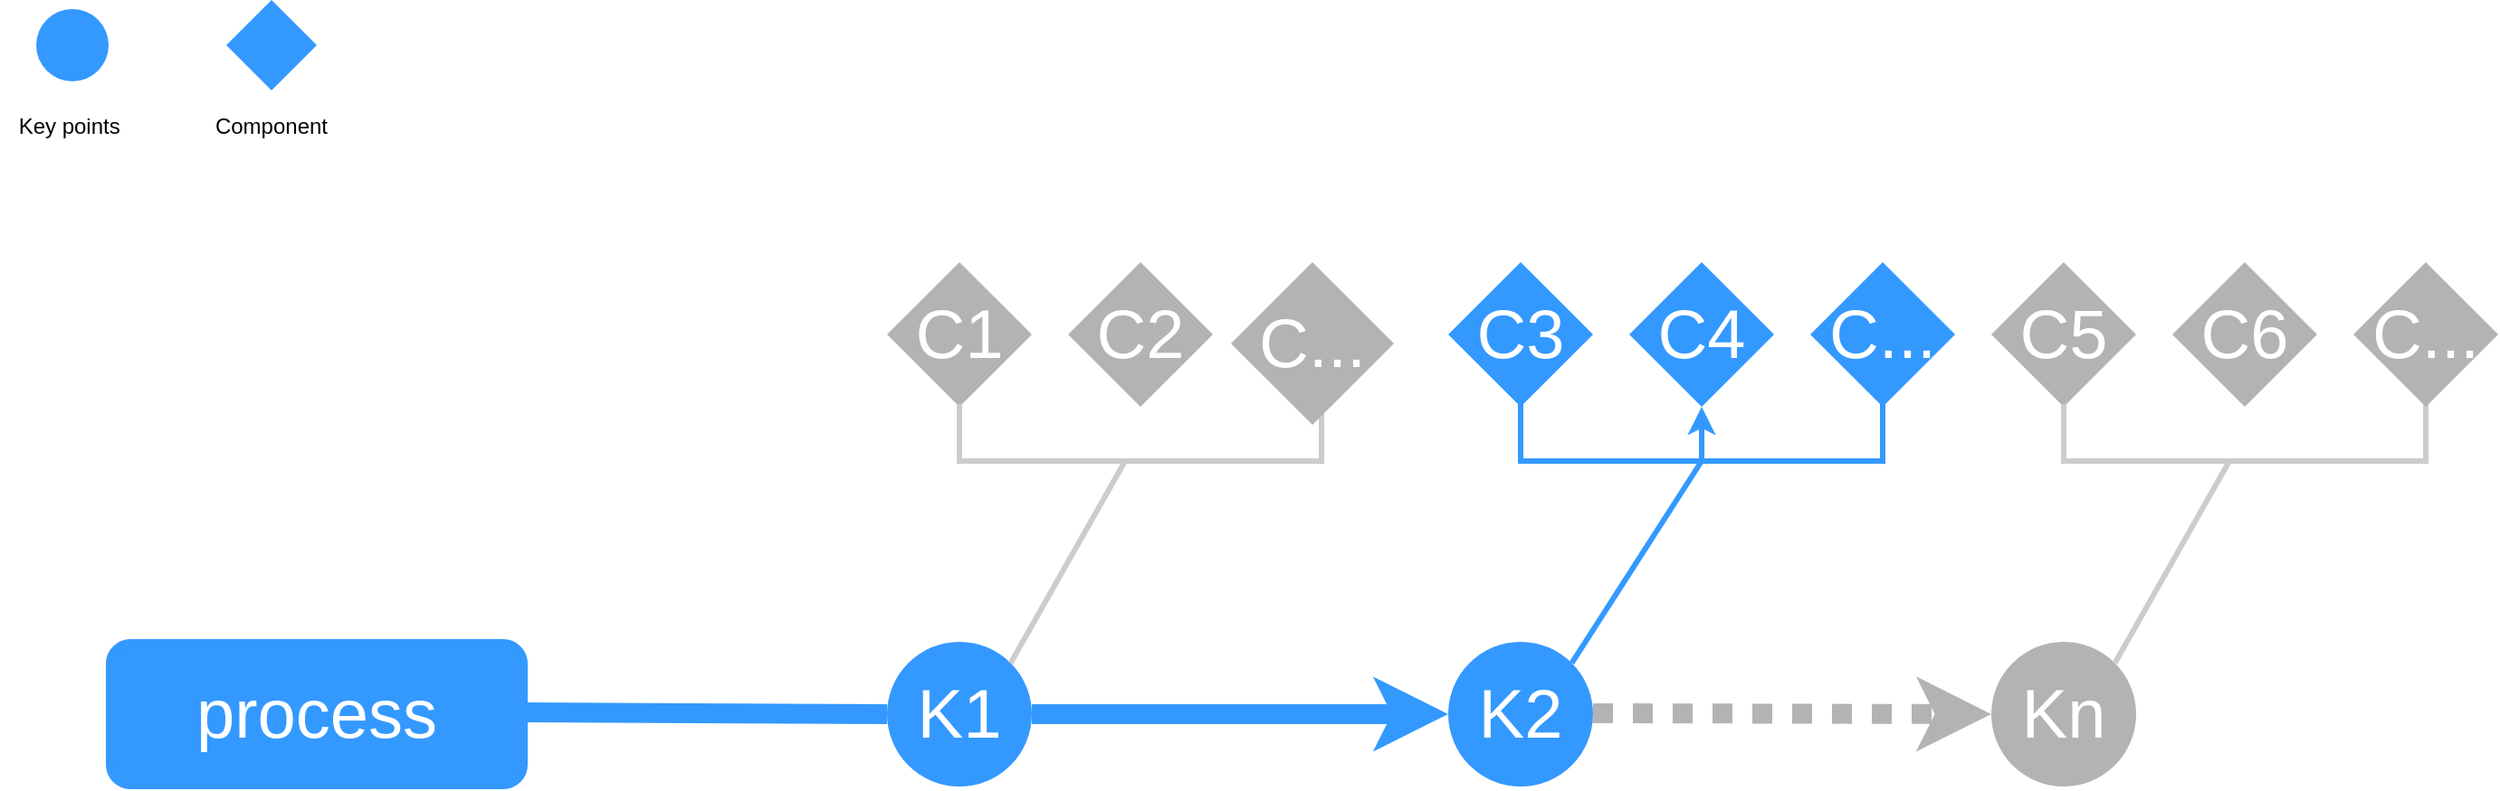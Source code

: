 <mxfile>
    <diagram id="h3jV6mo7mJsu2dwFC9Nj" name="第 1 页">
        <mxGraphModel dx="1652" dy="1337" grid="1" gridSize="10" guides="1" tooltips="1" connect="1" arrows="1" fold="1" page="1" pageScale="1" pageWidth="827" pageHeight="1169" math="0" shadow="0">
            <root>
                <mxCell id="0"/>
                <mxCell id="1" parent="0"/>
                <mxCell id="2" value="" style="endArrow=none;html=1;strokeWidth=11;strokeColor=#3399FF;entryX=0;entryY=0.5;entryDx=0;entryDy=0;" edge="1" parent="1" target="3">
                    <mxGeometry width="50" height="50" relative="1" as="geometry">
                        <mxPoint x="310" y="409" as="sourcePoint"/>
                        <mxPoint x="500" y="410" as="targetPoint"/>
                    </mxGeometry>
                </mxCell>
                <mxCell id="5" style="edgeStyle=none;html=1;exitX=1;exitY=0.5;exitDx=0;exitDy=0;strokeColor=#3399FF;strokeWidth=11;entryX=0;entryY=0.5;entryDx=0;entryDy=0;" edge="1" parent="1" source="3" target="15">
                    <mxGeometry relative="1" as="geometry">
                        <mxPoint x="760" y="410" as="targetPoint"/>
                    </mxGeometry>
                </mxCell>
                <mxCell id="3" value="K1" style="ellipse;whiteSpace=wrap;html=1;aspect=fixed;fillColor=#3399FF;strokeColor=none;fontSize=38;fontColor=#FFFFFF;" vertex="1" parent="1">
                    <mxGeometry x="510" y="370" width="80" height="80" as="geometry"/>
                </mxCell>
                <mxCell id="4" value="Key points&amp;nbsp;" style="text;html=1;strokeColor=none;fillColor=none;align=center;verticalAlign=middle;whiteSpace=wrap;rounded=0;" vertex="1" parent="1">
                    <mxGeometry x="20" y="70" width="80" height="30" as="geometry"/>
                </mxCell>
                <mxCell id="8" value="" style="ellipse;whiteSpace=wrap;html=1;aspect=fixed;fillColor=#3399FF;strokeColor=none;" vertex="1" parent="1">
                    <mxGeometry x="40" y="20" width="40" height="40" as="geometry"/>
                </mxCell>
                <mxCell id="9" value="C1" style="rhombus;whiteSpace=wrap;html=1;fontSize=38;fontColor=#FFFFFF;fillColor=#B3B3B3;strokeColor=none;" vertex="1" parent="1">
                    <mxGeometry x="510" y="160" width="80" height="80" as="geometry"/>
                </mxCell>
                <mxCell id="12" style="edgeStyle=none;html=1;entryX=1;entryY=0;entryDx=0;entryDy=0;fontSize=38;fontColor=#FFFFFF;strokeColor=#CCCCCC;strokeWidth=3;endArrow=none;endFill=0;" edge="1" parent="1" source="11" target="3">
                    <mxGeometry relative="1" as="geometry"/>
                </mxCell>
                <mxCell id="11" value="" style="shape=partialRectangle;whiteSpace=wrap;html=1;bottom=1;right=1;left=1;top=0;fillColor=none;routingCenterX=-0.5;fontSize=38;fontColor=#FFFFFF;strokeColor=#CCCCCC;strokeWidth=3;" vertex="1" parent="1">
                    <mxGeometry x="550" y="240" width="200" height="30" as="geometry"/>
                </mxCell>
                <mxCell id="13" value="C2" style="rhombus;whiteSpace=wrap;html=1;fontSize=38;fontColor=#FFFFFF;fillColor=#B3B3B3;strokeColor=none;" vertex="1" parent="1">
                    <mxGeometry x="610" y="160" width="80" height="80" as="geometry"/>
                </mxCell>
                <mxCell id="14" value="C..." style="rhombus;whiteSpace=wrap;html=1;fontSize=38;fontColor=#FFFFFF;fillColor=#B3B3B3;strokeColor=none;" vertex="1" parent="1">
                    <mxGeometry x="700" y="160" width="90" height="90" as="geometry"/>
                </mxCell>
                <mxCell id="15" value="K2" style="ellipse;whiteSpace=wrap;html=1;aspect=fixed;fillColor=#3399FF;strokeColor=none;fontSize=38;fontColor=#FFFFFF;" vertex="1" parent="1">
                    <mxGeometry x="820" y="370" width="80" height="80" as="geometry"/>
                </mxCell>
                <mxCell id="16" style="edgeStyle=none;html=1;exitX=1;exitY=0.5;exitDx=0;exitDy=0;strokeColor=#B3B3B3;strokeWidth=11;entryX=0;entryY=0.5;entryDx=0;entryDy=0;dashed=1;dashPattern=1 1;" edge="1" parent="1" target="18">
                    <mxGeometry relative="1" as="geometry">
                        <mxPoint x="1070" y="409.5" as="targetPoint"/>
                        <mxPoint x="900" y="409.5" as="sourcePoint"/>
                    </mxGeometry>
                </mxCell>
                <mxCell id="18" value="Kn" style="ellipse;whiteSpace=wrap;html=1;aspect=fixed;fillColor=#B3B3B3;strokeColor=none;fontSize=38;fontColor=#FFFFFF;" vertex="1" parent="1">
                    <mxGeometry x="1120" y="370" width="80" height="80" as="geometry"/>
                </mxCell>
                <mxCell id="19" value="C3" style="rhombus;whiteSpace=wrap;html=1;fontSize=38;fontColor=#FFFFFF;fillColor=#3399FF;strokeColor=none;" vertex="1" parent="1">
                    <mxGeometry x="820" y="160" width="80" height="80" as="geometry"/>
                </mxCell>
                <mxCell id="20" style="edgeStyle=none;html=1;entryX=0.5;entryY=1;entryDx=0;entryDy=0;fontSize=38;fontColor=#FFFFFF;strokeColor=#3399FF;strokeWidth=3;endArrow=none;endFill=0;exitX=1;exitY=0;exitDx=0;exitDy=0;" edge="1" parent="1" source="15" target="21">
                    <mxGeometry relative="1" as="geometry">
                        <mxPoint x="888.284" y="381.716" as="targetPoint"/>
                        <mxPoint x="960" y="370" as="sourcePoint"/>
                    </mxGeometry>
                </mxCell>
                <mxCell id="21" value="" style="shape=partialRectangle;whiteSpace=wrap;html=1;bottom=1;right=1;left=1;top=0;fillColor=none;routingCenterX=-0.5;fontSize=38;fontColor=#FFFFFF;strokeColor=#3399FF;strokeWidth=3;" vertex="1" parent="1">
                    <mxGeometry x="860" y="240" width="200" height="30" as="geometry"/>
                </mxCell>
                <mxCell id="22" value="C4" style="rhombus;whiteSpace=wrap;html=1;fontSize=38;fontColor=#FFFFFF;fillColor=#3399FF;strokeColor=none;" vertex="1" parent="1">
                    <mxGeometry x="920" y="160" width="80" height="80" as="geometry"/>
                </mxCell>
                <mxCell id="23" value="C..." style="rhombus;whiteSpace=wrap;html=1;fontSize=38;fontColor=#FFFFFF;fillColor=#3399FF;strokeColor=none;" vertex="1" parent="1">
                    <mxGeometry x="1020" y="160" width="80" height="80" as="geometry"/>
                </mxCell>
                <mxCell id="24" value="C5" style="rhombus;whiteSpace=wrap;html=1;fontSize=38;fontColor=#FFFFFF;fillColor=#B3B3B3;strokeColor=none;" vertex="1" parent="1">
                    <mxGeometry x="1120" y="160" width="80" height="80" as="geometry"/>
                </mxCell>
                <mxCell id="25" style="edgeStyle=none;html=1;entryX=1;entryY=0;entryDx=0;entryDy=0;fontSize=38;fontColor=#FFFFFF;strokeColor=#CCCCCC;strokeWidth=3;endArrow=none;endFill=0;" edge="1" parent="1" source="26">
                    <mxGeometry relative="1" as="geometry">
                        <mxPoint x="1188.284" y="381.716" as="targetPoint"/>
                    </mxGeometry>
                </mxCell>
                <mxCell id="26" value="" style="shape=partialRectangle;whiteSpace=wrap;html=1;bottom=1;right=1;left=1;top=0;fillColor=none;routingCenterX=-0.5;fontSize=38;fontColor=#FFFFFF;strokeColor=#CCCCCC;strokeWidth=3;" vertex="1" parent="1">
                    <mxGeometry x="1160" y="240" width="200" height="30" as="geometry"/>
                </mxCell>
                <mxCell id="27" value="C6" style="rhombus;whiteSpace=wrap;html=1;fontSize=38;fontColor=#FFFFFF;fillColor=#B3B3B3;strokeColor=none;" vertex="1" parent="1">
                    <mxGeometry x="1220" y="160" width="80" height="80" as="geometry"/>
                </mxCell>
                <mxCell id="28" value="C..." style="rhombus;whiteSpace=wrap;html=1;fontSize=38;fontColor=#FFFFFF;fillColor=#B3B3B3;strokeColor=none;" vertex="1" parent="1">
                    <mxGeometry x="1320" y="160" width="80" height="80" as="geometry"/>
                </mxCell>
                <mxCell id="29" style="edgeStyle=none;html=1;exitX=0.5;exitY=1;exitDx=0;exitDy=0;entryX=0.5;entryY=0;entryDx=0;entryDy=0;fontSize=38;fontColor=#FFFFFF;endArrow=classic;endFill=1;strokeColor=#3399FF;strokeWidth=3;" edge="1" parent="1" source="21" target="21">
                    <mxGeometry relative="1" as="geometry"/>
                </mxCell>
                <mxCell id="31" value="" style="rhombus;whiteSpace=wrap;html=1;fontSize=38;fontColor=#FFFFFF;fillColor=#3399FF;strokeColor=none;" vertex="1" parent="1">
                    <mxGeometry x="145" y="15" width="50" height="50" as="geometry"/>
                </mxCell>
                <mxCell id="32" value="Component" style="text;html=1;strokeColor=none;fillColor=none;align=center;verticalAlign=middle;whiteSpace=wrap;rounded=0;" vertex="1" parent="1">
                    <mxGeometry x="130" y="70" width="80" height="30" as="geometry"/>
                </mxCell>
                <mxCell id="33" value="process" style="shape=ext;double=1;rounded=1;whiteSpace=wrap;html=1;fontSize=38;fontColor=#FFFFFF;strokeColor=#3399FF;strokeWidth=3;fillColor=#3399FF;" vertex="1" parent="1">
                    <mxGeometry x="80" y="370" width="230" height="80" as="geometry"/>
                </mxCell>
            </root>
        </mxGraphModel>
    </diagram>
</mxfile>